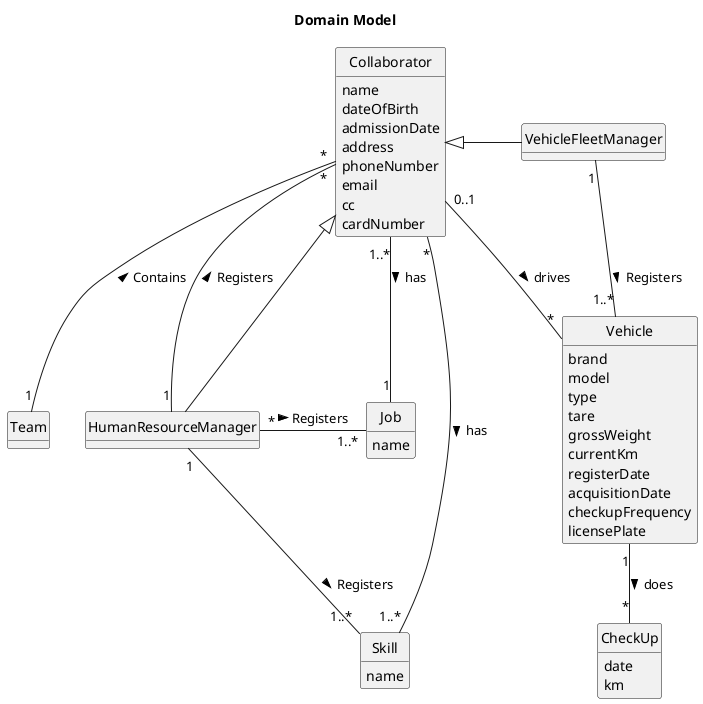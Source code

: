 @startuml
skinparam monochrome true
skinparam packageStyle rectangle
skinparam shadowing false
skinparam classAttributeIconSize 0
hide circle
hide methods

title Domain Model


class Collaborator {
    name
    dateOfBirth
    admissionDate
    address
    phoneNumber
    email
    cc
    cardNumber

}
class VehicleFleetManager {

}
class HumanResourceManager {


}

class Team{

}

class Vehicle{
    brand
    model
    type
    tare
    grossWeight
    currentKm
    registerDate
    acquisitionDate
    checkupFrequency
    licensePlate
}

class CheckUp{
    date
    km
}

class Skill{
    name
}

class Job{
    name
}


Collaborator  <|--  HumanResourceManager
Collaborator <|- VehicleFleetManager
HumanResourceManager "1" -- "*" Collaborator : Registers >
Collaborator "0..1" -- "*" Vehicle : drives >
Collaborator "*" -- "1" Team : Contains <
Vehicle "1" -- "*" CheckUp :  does >
HumanResourceManager "1" -- "1..*" Skill : Registers >
Skill "1..*" -- "*" Collaborator : has <
Job "1" -- "1..*" Collaborator : has <
HumanResourceManager "*" - "1..*" Job : Registers >
VehicleFleetManager "1" -- "1..*" Vehicle : Registers >

@enduml